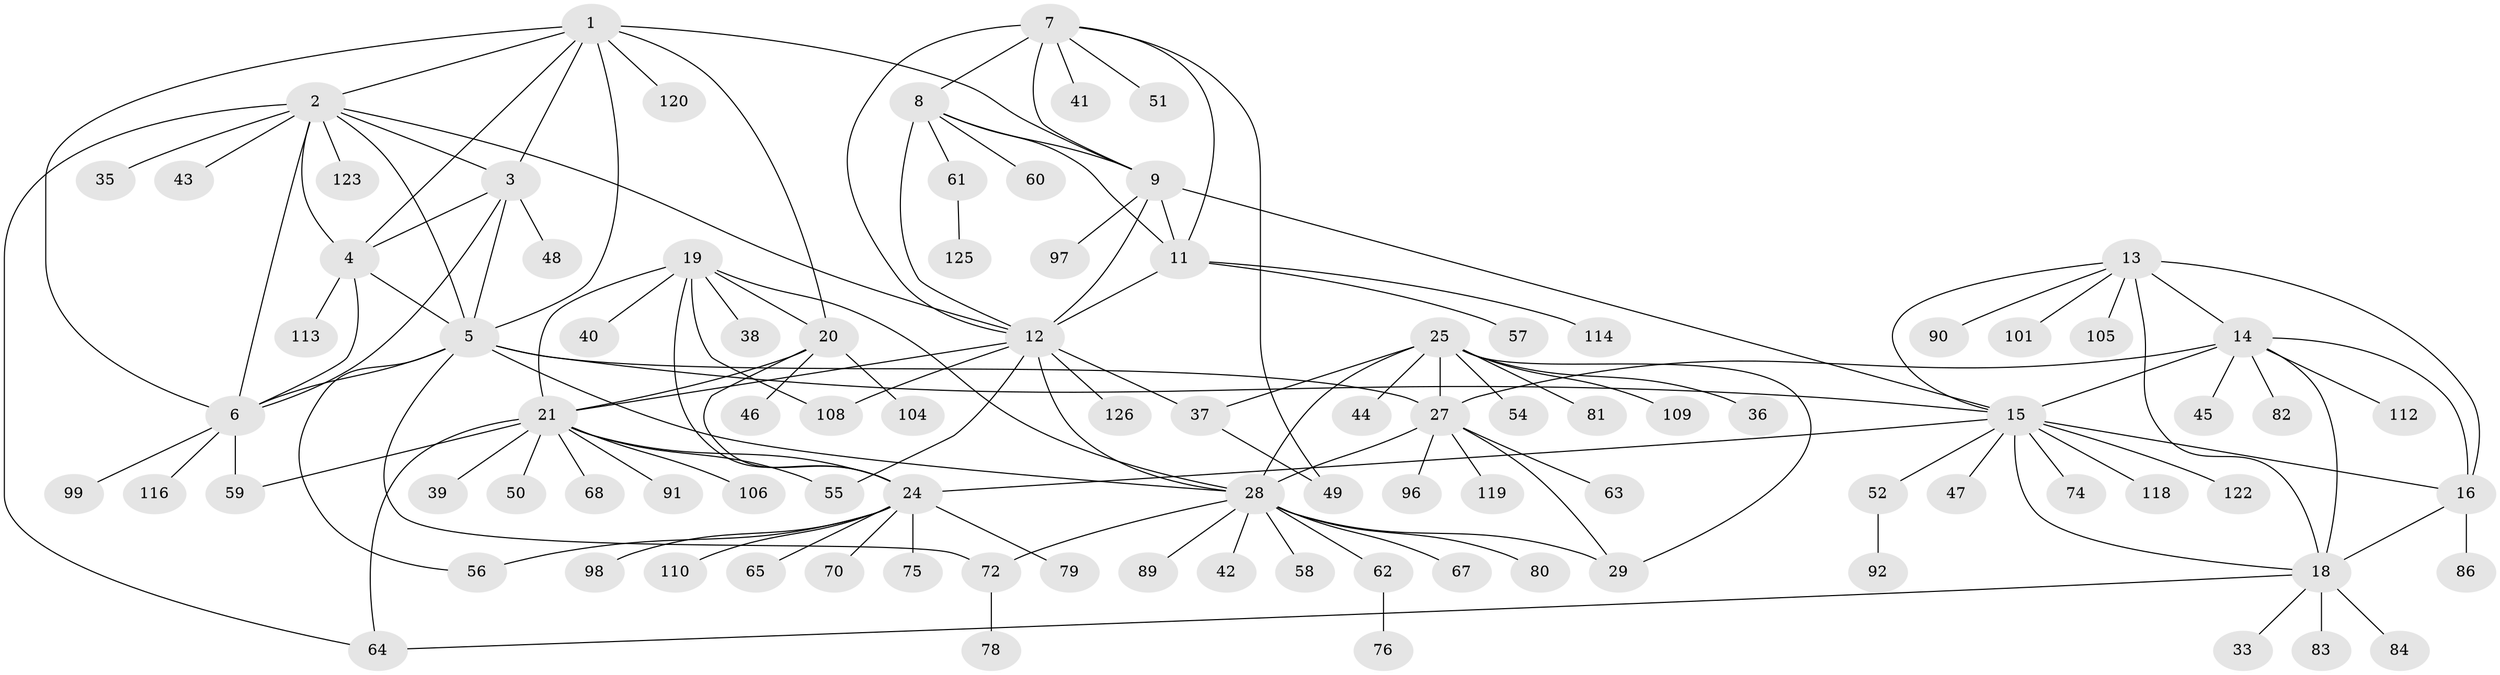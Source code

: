 // original degree distribution, {9: 0.05555555555555555, 10: 0.023809523809523808, 7: 0.031746031746031744, 6: 0.047619047619047616, 8: 0.023809523809523808, 5: 0.015873015873015872, 13: 0.015873015873015872, 12: 0.007936507936507936, 15: 0.015873015873015872, 2: 0.16666666666666666, 3: 0.031746031746031744, 1: 0.5634920634920635}
// Generated by graph-tools (version 1.1) at 2025/11/02/27/25 16:11:37]
// undirected, 96 vertices, 140 edges
graph export_dot {
graph [start="1"]
  node [color=gray90,style=filled];
  1 [super="+73"];
  2 [super="+115"];
  3 [super="+103"];
  4;
  5 [super="+31"];
  6 [super="+88"];
  7 [super="+34"];
  8 [super="+10"];
  9 [super="+69"];
  11 [super="+102"];
  12 [super="+93"];
  13 [super="+121"];
  14 [super="+17"];
  15 [super="+32"];
  16;
  18 [super="+66"];
  19 [super="+22"];
  20 [super="+23"];
  21 [super="+107"];
  24 [super="+95"];
  25 [super="+26"];
  27 [super="+30"];
  28 [super="+53"];
  29 [super="+94"];
  33;
  35;
  36;
  37 [super="+124"];
  38;
  39;
  40;
  41;
  42;
  43;
  44;
  45;
  46;
  47 [super="+71"];
  48;
  49;
  50;
  51;
  52 [super="+85"];
  54;
  55;
  56;
  57;
  58;
  59;
  60 [super="+111"];
  61;
  62;
  63 [super="+117"];
  64 [super="+87"];
  65 [super="+100"];
  67;
  68;
  70;
  72;
  74;
  75;
  76 [super="+77"];
  78;
  79;
  80;
  81;
  82;
  83;
  84;
  86;
  89;
  90;
  91;
  92;
  96;
  97;
  98;
  99;
  101;
  104;
  105;
  106;
  108;
  109;
  110;
  112;
  113;
  114;
  116;
  118;
  119;
  120;
  122;
  123;
  125;
  126;
  1 -- 2;
  1 -- 3;
  1 -- 4;
  1 -- 5;
  1 -- 6;
  1 -- 9;
  1 -- 120;
  1 -- 20;
  2 -- 3;
  2 -- 4;
  2 -- 5;
  2 -- 6;
  2 -- 35;
  2 -- 43;
  2 -- 64;
  2 -- 123;
  2 -- 12;
  3 -- 4;
  3 -- 5;
  3 -- 6;
  3 -- 48;
  4 -- 5;
  4 -- 6;
  4 -- 113;
  5 -- 6;
  5 -- 15;
  5 -- 27;
  5 -- 56;
  5 -- 72;
  5 -- 28;
  6 -- 59;
  6 -- 99;
  6 -- 116;
  7 -- 8 [weight=2];
  7 -- 9;
  7 -- 11;
  7 -- 12;
  7 -- 49;
  7 -- 51;
  7 -- 41;
  8 -- 9 [weight=2];
  8 -- 11 [weight=2];
  8 -- 12 [weight=2];
  8 -- 61;
  8 -- 60;
  9 -- 11;
  9 -- 12;
  9 -- 15;
  9 -- 97;
  11 -- 12;
  11 -- 57;
  11 -- 114;
  12 -- 21;
  12 -- 28;
  12 -- 37;
  12 -- 55;
  12 -- 108;
  12 -- 126;
  13 -- 14 [weight=2];
  13 -- 15;
  13 -- 16;
  13 -- 18;
  13 -- 90;
  13 -- 101;
  13 -- 105;
  14 -- 15 [weight=2];
  14 -- 16 [weight=2];
  14 -- 18 [weight=2];
  14 -- 27;
  14 -- 45;
  14 -- 112;
  14 -- 82;
  15 -- 16;
  15 -- 18;
  15 -- 24;
  15 -- 47;
  15 -- 52;
  15 -- 74;
  15 -- 122;
  15 -- 118;
  16 -- 18;
  16 -- 86;
  18 -- 33;
  18 -- 83;
  18 -- 84;
  18 -- 64;
  19 -- 20 [weight=4];
  19 -- 21 [weight=2];
  19 -- 24 [weight=2];
  19 -- 38;
  19 -- 40;
  19 -- 108;
  19 -- 28;
  20 -- 21 [weight=2];
  20 -- 24 [weight=2];
  20 -- 46;
  20 -- 104;
  21 -- 24;
  21 -- 39;
  21 -- 50;
  21 -- 55;
  21 -- 59;
  21 -- 64;
  21 -- 68;
  21 -- 91;
  21 -- 106;
  24 -- 56;
  24 -- 65;
  24 -- 70;
  24 -- 75;
  24 -- 79;
  24 -- 98;
  24 -- 110;
  25 -- 27 [weight=4];
  25 -- 28 [weight=2];
  25 -- 29 [weight=2];
  25 -- 36;
  25 -- 44;
  25 -- 54;
  25 -- 109;
  25 -- 81;
  25 -- 37;
  27 -- 28 [weight=2];
  27 -- 29 [weight=2];
  27 -- 63;
  27 -- 96;
  27 -- 119;
  28 -- 29;
  28 -- 42;
  28 -- 62;
  28 -- 67;
  28 -- 72;
  28 -- 80;
  28 -- 89;
  28 -- 58;
  37 -- 49;
  52 -- 92;
  61 -- 125;
  62 -- 76;
  72 -- 78;
}
